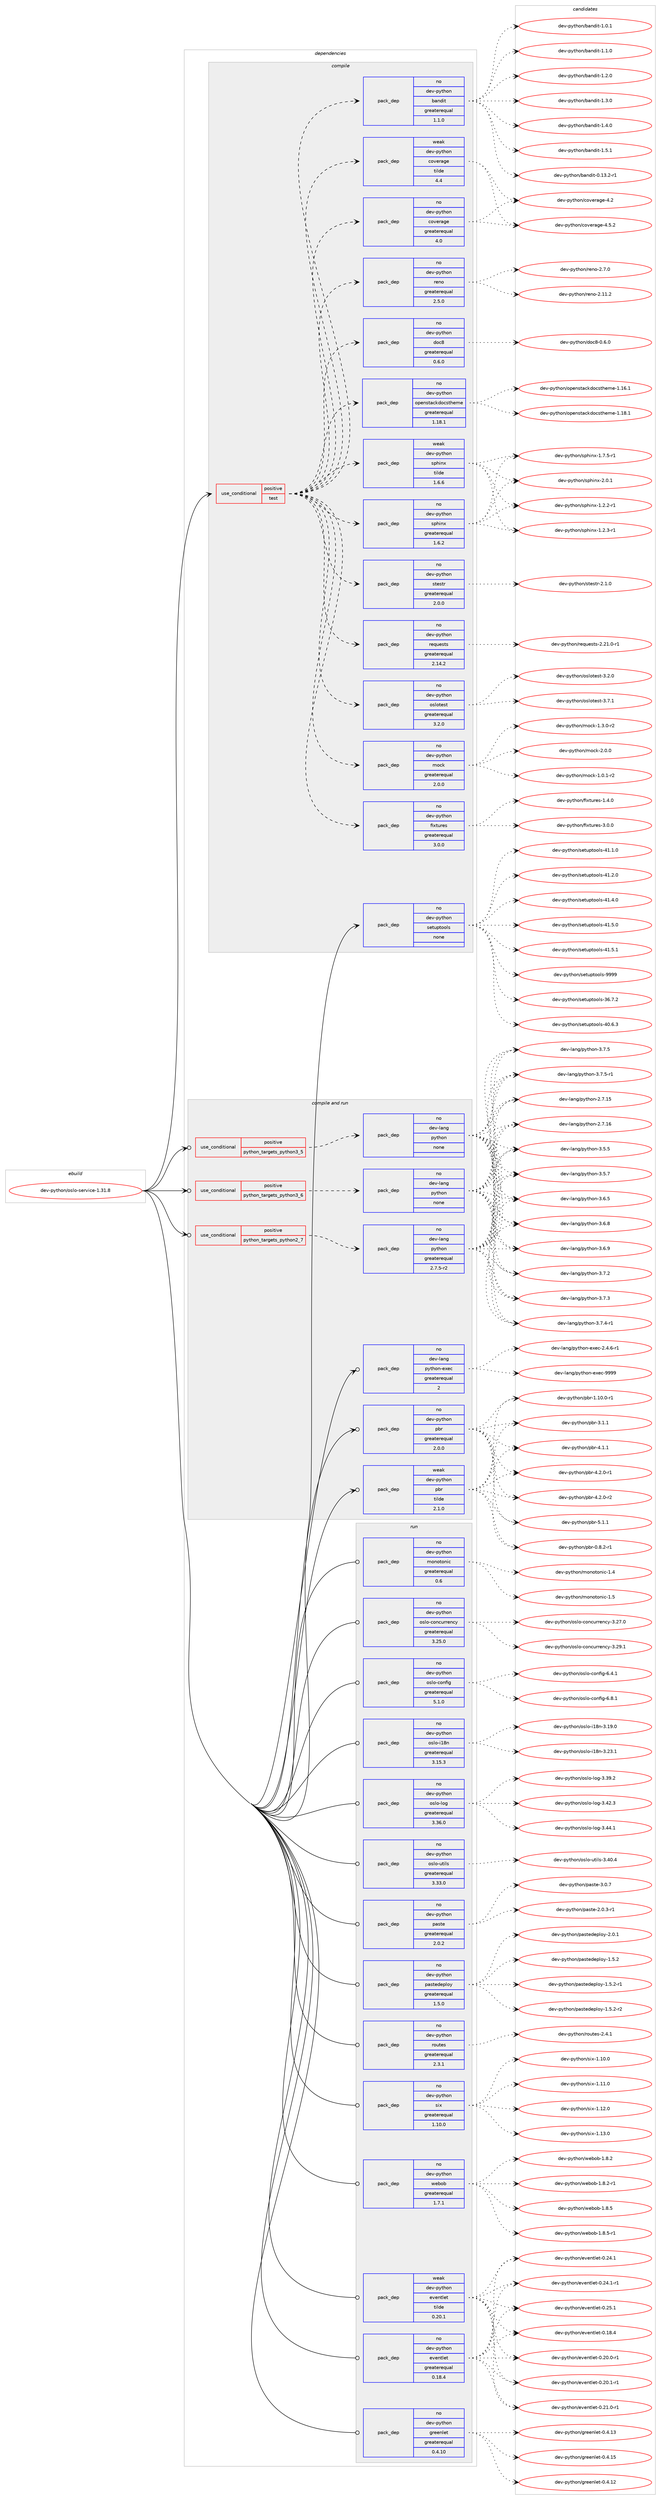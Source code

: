 digraph prolog {

# *************
# Graph options
# *************

newrank=true;
concentrate=true;
compound=true;
graph [rankdir=LR,fontname=Helvetica,fontsize=10,ranksep=1.5];#, ranksep=2.5, nodesep=0.2];
edge  [arrowhead=vee];
node  [fontname=Helvetica,fontsize=10];

# **********
# The ebuild
# **********

subgraph cluster_leftcol {
color=gray;
rank=same;
label=<<i>ebuild</i>>;
id [label="dev-python/oslo-service-1.31.8", color=red, width=4, href="../dev-python/oslo-service-1.31.8.svg"];
}

# ****************
# The dependencies
# ****************

subgraph cluster_midcol {
color=gray;
label=<<i>dependencies</i>>;
subgraph cluster_compile {
fillcolor="#eeeeee";
style=filled;
label=<<i>compile</i>>;
subgraph cond143867 {
dependency619531 [label=<<TABLE BORDER="0" CELLBORDER="1" CELLSPACING="0" CELLPADDING="4"><TR><TD ROWSPAN="3" CELLPADDING="10">use_conditional</TD></TR><TR><TD>positive</TD></TR><TR><TD>test</TD></TR></TABLE>>, shape=none, color=red];
subgraph pack463854 {
dependency619532 [label=<<TABLE BORDER="0" CELLBORDER="1" CELLSPACING="0" CELLPADDING="4" WIDTH="220"><TR><TD ROWSPAN="6" CELLPADDING="30">pack_dep</TD></TR><TR><TD WIDTH="110">no</TD></TR><TR><TD>dev-python</TD></TR><TR><TD>fixtures</TD></TR><TR><TD>greaterequal</TD></TR><TR><TD>3.0.0</TD></TR></TABLE>>, shape=none, color=blue];
}
dependency619531:e -> dependency619532:w [weight=20,style="dashed",arrowhead="vee"];
subgraph pack463855 {
dependency619533 [label=<<TABLE BORDER="0" CELLBORDER="1" CELLSPACING="0" CELLPADDING="4" WIDTH="220"><TR><TD ROWSPAN="6" CELLPADDING="30">pack_dep</TD></TR><TR><TD WIDTH="110">no</TD></TR><TR><TD>dev-python</TD></TR><TR><TD>mock</TD></TR><TR><TD>greaterequal</TD></TR><TR><TD>2.0.0</TD></TR></TABLE>>, shape=none, color=blue];
}
dependency619531:e -> dependency619533:w [weight=20,style="dashed",arrowhead="vee"];
subgraph pack463856 {
dependency619534 [label=<<TABLE BORDER="0" CELLBORDER="1" CELLSPACING="0" CELLPADDING="4" WIDTH="220"><TR><TD ROWSPAN="6" CELLPADDING="30">pack_dep</TD></TR><TR><TD WIDTH="110">no</TD></TR><TR><TD>dev-python</TD></TR><TR><TD>oslotest</TD></TR><TR><TD>greaterequal</TD></TR><TR><TD>3.2.0</TD></TR></TABLE>>, shape=none, color=blue];
}
dependency619531:e -> dependency619534:w [weight=20,style="dashed",arrowhead="vee"];
subgraph pack463857 {
dependency619535 [label=<<TABLE BORDER="0" CELLBORDER="1" CELLSPACING="0" CELLPADDING="4" WIDTH="220"><TR><TD ROWSPAN="6" CELLPADDING="30">pack_dep</TD></TR><TR><TD WIDTH="110">no</TD></TR><TR><TD>dev-python</TD></TR><TR><TD>requests</TD></TR><TR><TD>greaterequal</TD></TR><TR><TD>2.14.2</TD></TR></TABLE>>, shape=none, color=blue];
}
dependency619531:e -> dependency619535:w [weight=20,style="dashed",arrowhead="vee"];
subgraph pack463858 {
dependency619536 [label=<<TABLE BORDER="0" CELLBORDER="1" CELLSPACING="0" CELLPADDING="4" WIDTH="220"><TR><TD ROWSPAN="6" CELLPADDING="30">pack_dep</TD></TR><TR><TD WIDTH="110">no</TD></TR><TR><TD>dev-python</TD></TR><TR><TD>stestr</TD></TR><TR><TD>greaterequal</TD></TR><TR><TD>2.0.0</TD></TR></TABLE>>, shape=none, color=blue];
}
dependency619531:e -> dependency619536:w [weight=20,style="dashed",arrowhead="vee"];
subgraph pack463859 {
dependency619537 [label=<<TABLE BORDER="0" CELLBORDER="1" CELLSPACING="0" CELLPADDING="4" WIDTH="220"><TR><TD ROWSPAN="6" CELLPADDING="30">pack_dep</TD></TR><TR><TD WIDTH="110">no</TD></TR><TR><TD>dev-python</TD></TR><TR><TD>sphinx</TD></TR><TR><TD>greaterequal</TD></TR><TR><TD>1.6.2</TD></TR></TABLE>>, shape=none, color=blue];
}
dependency619531:e -> dependency619537:w [weight=20,style="dashed",arrowhead="vee"];
subgraph pack463860 {
dependency619538 [label=<<TABLE BORDER="0" CELLBORDER="1" CELLSPACING="0" CELLPADDING="4" WIDTH="220"><TR><TD ROWSPAN="6" CELLPADDING="30">pack_dep</TD></TR><TR><TD WIDTH="110">weak</TD></TR><TR><TD>dev-python</TD></TR><TR><TD>sphinx</TD></TR><TR><TD>tilde</TD></TR><TR><TD>1.6.6</TD></TR></TABLE>>, shape=none, color=blue];
}
dependency619531:e -> dependency619538:w [weight=20,style="dashed",arrowhead="vee"];
subgraph pack463861 {
dependency619539 [label=<<TABLE BORDER="0" CELLBORDER="1" CELLSPACING="0" CELLPADDING="4" WIDTH="220"><TR><TD ROWSPAN="6" CELLPADDING="30">pack_dep</TD></TR><TR><TD WIDTH="110">no</TD></TR><TR><TD>dev-python</TD></TR><TR><TD>openstackdocstheme</TD></TR><TR><TD>greaterequal</TD></TR><TR><TD>1.18.1</TD></TR></TABLE>>, shape=none, color=blue];
}
dependency619531:e -> dependency619539:w [weight=20,style="dashed",arrowhead="vee"];
subgraph pack463862 {
dependency619540 [label=<<TABLE BORDER="0" CELLBORDER="1" CELLSPACING="0" CELLPADDING="4" WIDTH="220"><TR><TD ROWSPAN="6" CELLPADDING="30">pack_dep</TD></TR><TR><TD WIDTH="110">no</TD></TR><TR><TD>dev-python</TD></TR><TR><TD>doc8</TD></TR><TR><TD>greaterequal</TD></TR><TR><TD>0.6.0</TD></TR></TABLE>>, shape=none, color=blue];
}
dependency619531:e -> dependency619540:w [weight=20,style="dashed",arrowhead="vee"];
subgraph pack463863 {
dependency619541 [label=<<TABLE BORDER="0" CELLBORDER="1" CELLSPACING="0" CELLPADDING="4" WIDTH="220"><TR><TD ROWSPAN="6" CELLPADDING="30">pack_dep</TD></TR><TR><TD WIDTH="110">no</TD></TR><TR><TD>dev-python</TD></TR><TR><TD>reno</TD></TR><TR><TD>greaterequal</TD></TR><TR><TD>2.5.0</TD></TR></TABLE>>, shape=none, color=blue];
}
dependency619531:e -> dependency619541:w [weight=20,style="dashed",arrowhead="vee"];
subgraph pack463864 {
dependency619542 [label=<<TABLE BORDER="0" CELLBORDER="1" CELLSPACING="0" CELLPADDING="4" WIDTH="220"><TR><TD ROWSPAN="6" CELLPADDING="30">pack_dep</TD></TR><TR><TD WIDTH="110">no</TD></TR><TR><TD>dev-python</TD></TR><TR><TD>coverage</TD></TR><TR><TD>greaterequal</TD></TR><TR><TD>4.0</TD></TR></TABLE>>, shape=none, color=blue];
}
dependency619531:e -> dependency619542:w [weight=20,style="dashed",arrowhead="vee"];
subgraph pack463865 {
dependency619543 [label=<<TABLE BORDER="0" CELLBORDER="1" CELLSPACING="0" CELLPADDING="4" WIDTH="220"><TR><TD ROWSPAN="6" CELLPADDING="30">pack_dep</TD></TR><TR><TD WIDTH="110">weak</TD></TR><TR><TD>dev-python</TD></TR><TR><TD>coverage</TD></TR><TR><TD>tilde</TD></TR><TR><TD>4.4</TD></TR></TABLE>>, shape=none, color=blue];
}
dependency619531:e -> dependency619543:w [weight=20,style="dashed",arrowhead="vee"];
subgraph pack463866 {
dependency619544 [label=<<TABLE BORDER="0" CELLBORDER="1" CELLSPACING="0" CELLPADDING="4" WIDTH="220"><TR><TD ROWSPAN="6" CELLPADDING="30">pack_dep</TD></TR><TR><TD WIDTH="110">no</TD></TR><TR><TD>dev-python</TD></TR><TR><TD>bandit</TD></TR><TR><TD>greaterequal</TD></TR><TR><TD>1.1.0</TD></TR></TABLE>>, shape=none, color=blue];
}
dependency619531:e -> dependency619544:w [weight=20,style="dashed",arrowhead="vee"];
}
id:e -> dependency619531:w [weight=20,style="solid",arrowhead="vee"];
subgraph pack463867 {
dependency619545 [label=<<TABLE BORDER="0" CELLBORDER="1" CELLSPACING="0" CELLPADDING="4" WIDTH="220"><TR><TD ROWSPAN="6" CELLPADDING="30">pack_dep</TD></TR><TR><TD WIDTH="110">no</TD></TR><TR><TD>dev-python</TD></TR><TR><TD>setuptools</TD></TR><TR><TD>none</TD></TR><TR><TD></TD></TR></TABLE>>, shape=none, color=blue];
}
id:e -> dependency619545:w [weight=20,style="solid",arrowhead="vee"];
}
subgraph cluster_compileandrun {
fillcolor="#eeeeee";
style=filled;
label=<<i>compile and run</i>>;
subgraph cond143868 {
dependency619546 [label=<<TABLE BORDER="0" CELLBORDER="1" CELLSPACING="0" CELLPADDING="4"><TR><TD ROWSPAN="3" CELLPADDING="10">use_conditional</TD></TR><TR><TD>positive</TD></TR><TR><TD>python_targets_python2_7</TD></TR></TABLE>>, shape=none, color=red];
subgraph pack463868 {
dependency619547 [label=<<TABLE BORDER="0" CELLBORDER="1" CELLSPACING="0" CELLPADDING="4" WIDTH="220"><TR><TD ROWSPAN="6" CELLPADDING="30">pack_dep</TD></TR><TR><TD WIDTH="110">no</TD></TR><TR><TD>dev-lang</TD></TR><TR><TD>python</TD></TR><TR><TD>greaterequal</TD></TR><TR><TD>2.7.5-r2</TD></TR></TABLE>>, shape=none, color=blue];
}
dependency619546:e -> dependency619547:w [weight=20,style="dashed",arrowhead="vee"];
}
id:e -> dependency619546:w [weight=20,style="solid",arrowhead="odotvee"];
subgraph cond143869 {
dependency619548 [label=<<TABLE BORDER="0" CELLBORDER="1" CELLSPACING="0" CELLPADDING="4"><TR><TD ROWSPAN="3" CELLPADDING="10">use_conditional</TD></TR><TR><TD>positive</TD></TR><TR><TD>python_targets_python3_5</TD></TR></TABLE>>, shape=none, color=red];
subgraph pack463869 {
dependency619549 [label=<<TABLE BORDER="0" CELLBORDER="1" CELLSPACING="0" CELLPADDING="4" WIDTH="220"><TR><TD ROWSPAN="6" CELLPADDING="30">pack_dep</TD></TR><TR><TD WIDTH="110">no</TD></TR><TR><TD>dev-lang</TD></TR><TR><TD>python</TD></TR><TR><TD>none</TD></TR><TR><TD></TD></TR></TABLE>>, shape=none, color=blue];
}
dependency619548:e -> dependency619549:w [weight=20,style="dashed",arrowhead="vee"];
}
id:e -> dependency619548:w [weight=20,style="solid",arrowhead="odotvee"];
subgraph cond143870 {
dependency619550 [label=<<TABLE BORDER="0" CELLBORDER="1" CELLSPACING="0" CELLPADDING="4"><TR><TD ROWSPAN="3" CELLPADDING="10">use_conditional</TD></TR><TR><TD>positive</TD></TR><TR><TD>python_targets_python3_6</TD></TR></TABLE>>, shape=none, color=red];
subgraph pack463870 {
dependency619551 [label=<<TABLE BORDER="0" CELLBORDER="1" CELLSPACING="0" CELLPADDING="4" WIDTH="220"><TR><TD ROWSPAN="6" CELLPADDING="30">pack_dep</TD></TR><TR><TD WIDTH="110">no</TD></TR><TR><TD>dev-lang</TD></TR><TR><TD>python</TD></TR><TR><TD>none</TD></TR><TR><TD></TD></TR></TABLE>>, shape=none, color=blue];
}
dependency619550:e -> dependency619551:w [weight=20,style="dashed",arrowhead="vee"];
}
id:e -> dependency619550:w [weight=20,style="solid",arrowhead="odotvee"];
subgraph pack463871 {
dependency619552 [label=<<TABLE BORDER="0" CELLBORDER="1" CELLSPACING="0" CELLPADDING="4" WIDTH="220"><TR><TD ROWSPAN="6" CELLPADDING="30">pack_dep</TD></TR><TR><TD WIDTH="110">no</TD></TR><TR><TD>dev-lang</TD></TR><TR><TD>python-exec</TD></TR><TR><TD>greaterequal</TD></TR><TR><TD>2</TD></TR></TABLE>>, shape=none, color=blue];
}
id:e -> dependency619552:w [weight=20,style="solid",arrowhead="odotvee"];
subgraph pack463872 {
dependency619553 [label=<<TABLE BORDER="0" CELLBORDER="1" CELLSPACING="0" CELLPADDING="4" WIDTH="220"><TR><TD ROWSPAN="6" CELLPADDING="30">pack_dep</TD></TR><TR><TD WIDTH="110">no</TD></TR><TR><TD>dev-python</TD></TR><TR><TD>pbr</TD></TR><TR><TD>greaterequal</TD></TR><TR><TD>2.0.0</TD></TR></TABLE>>, shape=none, color=blue];
}
id:e -> dependency619553:w [weight=20,style="solid",arrowhead="odotvee"];
subgraph pack463873 {
dependency619554 [label=<<TABLE BORDER="0" CELLBORDER="1" CELLSPACING="0" CELLPADDING="4" WIDTH="220"><TR><TD ROWSPAN="6" CELLPADDING="30">pack_dep</TD></TR><TR><TD WIDTH="110">weak</TD></TR><TR><TD>dev-python</TD></TR><TR><TD>pbr</TD></TR><TR><TD>tilde</TD></TR><TR><TD>2.1.0</TD></TR></TABLE>>, shape=none, color=blue];
}
id:e -> dependency619554:w [weight=20,style="solid",arrowhead="odotvee"];
}
subgraph cluster_run {
fillcolor="#eeeeee";
style=filled;
label=<<i>run</i>>;
subgraph pack463874 {
dependency619555 [label=<<TABLE BORDER="0" CELLBORDER="1" CELLSPACING="0" CELLPADDING="4" WIDTH="220"><TR><TD ROWSPAN="6" CELLPADDING="30">pack_dep</TD></TR><TR><TD WIDTH="110">no</TD></TR><TR><TD>dev-python</TD></TR><TR><TD>eventlet</TD></TR><TR><TD>greaterequal</TD></TR><TR><TD>0.18.4</TD></TR></TABLE>>, shape=none, color=blue];
}
id:e -> dependency619555:w [weight=20,style="solid",arrowhead="odot"];
subgraph pack463875 {
dependency619556 [label=<<TABLE BORDER="0" CELLBORDER="1" CELLSPACING="0" CELLPADDING="4" WIDTH="220"><TR><TD ROWSPAN="6" CELLPADDING="30">pack_dep</TD></TR><TR><TD WIDTH="110">no</TD></TR><TR><TD>dev-python</TD></TR><TR><TD>greenlet</TD></TR><TR><TD>greaterequal</TD></TR><TR><TD>0.4.10</TD></TR></TABLE>>, shape=none, color=blue];
}
id:e -> dependency619556:w [weight=20,style="solid",arrowhead="odot"];
subgraph pack463876 {
dependency619557 [label=<<TABLE BORDER="0" CELLBORDER="1" CELLSPACING="0" CELLPADDING="4" WIDTH="220"><TR><TD ROWSPAN="6" CELLPADDING="30">pack_dep</TD></TR><TR><TD WIDTH="110">no</TD></TR><TR><TD>dev-python</TD></TR><TR><TD>monotonic</TD></TR><TR><TD>greaterequal</TD></TR><TR><TD>0.6</TD></TR></TABLE>>, shape=none, color=blue];
}
id:e -> dependency619557:w [weight=20,style="solid",arrowhead="odot"];
subgraph pack463877 {
dependency619558 [label=<<TABLE BORDER="0" CELLBORDER="1" CELLSPACING="0" CELLPADDING="4" WIDTH="220"><TR><TD ROWSPAN="6" CELLPADDING="30">pack_dep</TD></TR><TR><TD WIDTH="110">no</TD></TR><TR><TD>dev-python</TD></TR><TR><TD>oslo-concurrency</TD></TR><TR><TD>greaterequal</TD></TR><TR><TD>3.25.0</TD></TR></TABLE>>, shape=none, color=blue];
}
id:e -> dependency619558:w [weight=20,style="solid",arrowhead="odot"];
subgraph pack463878 {
dependency619559 [label=<<TABLE BORDER="0" CELLBORDER="1" CELLSPACING="0" CELLPADDING="4" WIDTH="220"><TR><TD ROWSPAN="6" CELLPADDING="30">pack_dep</TD></TR><TR><TD WIDTH="110">no</TD></TR><TR><TD>dev-python</TD></TR><TR><TD>oslo-config</TD></TR><TR><TD>greaterequal</TD></TR><TR><TD>5.1.0</TD></TR></TABLE>>, shape=none, color=blue];
}
id:e -> dependency619559:w [weight=20,style="solid",arrowhead="odot"];
subgraph pack463879 {
dependency619560 [label=<<TABLE BORDER="0" CELLBORDER="1" CELLSPACING="0" CELLPADDING="4" WIDTH="220"><TR><TD ROWSPAN="6" CELLPADDING="30">pack_dep</TD></TR><TR><TD WIDTH="110">no</TD></TR><TR><TD>dev-python</TD></TR><TR><TD>oslo-i18n</TD></TR><TR><TD>greaterequal</TD></TR><TR><TD>3.15.3</TD></TR></TABLE>>, shape=none, color=blue];
}
id:e -> dependency619560:w [weight=20,style="solid",arrowhead="odot"];
subgraph pack463880 {
dependency619561 [label=<<TABLE BORDER="0" CELLBORDER="1" CELLSPACING="0" CELLPADDING="4" WIDTH="220"><TR><TD ROWSPAN="6" CELLPADDING="30">pack_dep</TD></TR><TR><TD WIDTH="110">no</TD></TR><TR><TD>dev-python</TD></TR><TR><TD>oslo-log</TD></TR><TR><TD>greaterequal</TD></TR><TR><TD>3.36.0</TD></TR></TABLE>>, shape=none, color=blue];
}
id:e -> dependency619561:w [weight=20,style="solid",arrowhead="odot"];
subgraph pack463881 {
dependency619562 [label=<<TABLE BORDER="0" CELLBORDER="1" CELLSPACING="0" CELLPADDING="4" WIDTH="220"><TR><TD ROWSPAN="6" CELLPADDING="30">pack_dep</TD></TR><TR><TD WIDTH="110">no</TD></TR><TR><TD>dev-python</TD></TR><TR><TD>oslo-utils</TD></TR><TR><TD>greaterequal</TD></TR><TR><TD>3.33.0</TD></TR></TABLE>>, shape=none, color=blue];
}
id:e -> dependency619562:w [weight=20,style="solid",arrowhead="odot"];
subgraph pack463882 {
dependency619563 [label=<<TABLE BORDER="0" CELLBORDER="1" CELLSPACING="0" CELLPADDING="4" WIDTH="220"><TR><TD ROWSPAN="6" CELLPADDING="30">pack_dep</TD></TR><TR><TD WIDTH="110">no</TD></TR><TR><TD>dev-python</TD></TR><TR><TD>paste</TD></TR><TR><TD>greaterequal</TD></TR><TR><TD>2.0.2</TD></TR></TABLE>>, shape=none, color=blue];
}
id:e -> dependency619563:w [weight=20,style="solid",arrowhead="odot"];
subgraph pack463883 {
dependency619564 [label=<<TABLE BORDER="0" CELLBORDER="1" CELLSPACING="0" CELLPADDING="4" WIDTH="220"><TR><TD ROWSPAN="6" CELLPADDING="30">pack_dep</TD></TR><TR><TD WIDTH="110">no</TD></TR><TR><TD>dev-python</TD></TR><TR><TD>pastedeploy</TD></TR><TR><TD>greaterequal</TD></TR><TR><TD>1.5.0</TD></TR></TABLE>>, shape=none, color=blue];
}
id:e -> dependency619564:w [weight=20,style="solid",arrowhead="odot"];
subgraph pack463884 {
dependency619565 [label=<<TABLE BORDER="0" CELLBORDER="1" CELLSPACING="0" CELLPADDING="4" WIDTH="220"><TR><TD ROWSPAN="6" CELLPADDING="30">pack_dep</TD></TR><TR><TD WIDTH="110">no</TD></TR><TR><TD>dev-python</TD></TR><TR><TD>routes</TD></TR><TR><TD>greaterequal</TD></TR><TR><TD>2.3.1</TD></TR></TABLE>>, shape=none, color=blue];
}
id:e -> dependency619565:w [weight=20,style="solid",arrowhead="odot"];
subgraph pack463885 {
dependency619566 [label=<<TABLE BORDER="0" CELLBORDER="1" CELLSPACING="0" CELLPADDING="4" WIDTH="220"><TR><TD ROWSPAN="6" CELLPADDING="30">pack_dep</TD></TR><TR><TD WIDTH="110">no</TD></TR><TR><TD>dev-python</TD></TR><TR><TD>six</TD></TR><TR><TD>greaterequal</TD></TR><TR><TD>1.10.0</TD></TR></TABLE>>, shape=none, color=blue];
}
id:e -> dependency619566:w [weight=20,style="solid",arrowhead="odot"];
subgraph pack463886 {
dependency619567 [label=<<TABLE BORDER="0" CELLBORDER="1" CELLSPACING="0" CELLPADDING="4" WIDTH="220"><TR><TD ROWSPAN="6" CELLPADDING="30">pack_dep</TD></TR><TR><TD WIDTH="110">no</TD></TR><TR><TD>dev-python</TD></TR><TR><TD>webob</TD></TR><TR><TD>greaterequal</TD></TR><TR><TD>1.7.1</TD></TR></TABLE>>, shape=none, color=blue];
}
id:e -> dependency619567:w [weight=20,style="solid",arrowhead="odot"];
subgraph pack463887 {
dependency619568 [label=<<TABLE BORDER="0" CELLBORDER="1" CELLSPACING="0" CELLPADDING="4" WIDTH="220"><TR><TD ROWSPAN="6" CELLPADDING="30">pack_dep</TD></TR><TR><TD WIDTH="110">weak</TD></TR><TR><TD>dev-python</TD></TR><TR><TD>eventlet</TD></TR><TR><TD>tilde</TD></TR><TR><TD>0.20.1</TD></TR></TABLE>>, shape=none, color=blue];
}
id:e -> dependency619568:w [weight=20,style="solid",arrowhead="odot"];
}
}

# **************
# The candidates
# **************

subgraph cluster_choices {
rank=same;
color=gray;
label=<<i>candidates</i>>;

subgraph choice463854 {
color=black;
nodesep=1;
choice1001011184511212111610411111047102105120116117114101115454946524648 [label="dev-python/fixtures-1.4.0", color=red, width=4,href="../dev-python/fixtures-1.4.0.svg"];
choice1001011184511212111610411111047102105120116117114101115455146484648 [label="dev-python/fixtures-3.0.0", color=red, width=4,href="../dev-python/fixtures-3.0.0.svg"];
dependency619532:e -> choice1001011184511212111610411111047102105120116117114101115454946524648:w [style=dotted,weight="100"];
dependency619532:e -> choice1001011184511212111610411111047102105120116117114101115455146484648:w [style=dotted,weight="100"];
}
subgraph choice463855 {
color=black;
nodesep=1;
choice1001011184511212111610411111047109111991074549464846494511450 [label="dev-python/mock-1.0.1-r2", color=red, width=4,href="../dev-python/mock-1.0.1-r2.svg"];
choice1001011184511212111610411111047109111991074549465146484511450 [label="dev-python/mock-1.3.0-r2", color=red, width=4,href="../dev-python/mock-1.3.0-r2.svg"];
choice100101118451121211161041111104710911199107455046484648 [label="dev-python/mock-2.0.0", color=red, width=4,href="../dev-python/mock-2.0.0.svg"];
dependency619533:e -> choice1001011184511212111610411111047109111991074549464846494511450:w [style=dotted,weight="100"];
dependency619533:e -> choice1001011184511212111610411111047109111991074549465146484511450:w [style=dotted,weight="100"];
dependency619533:e -> choice100101118451121211161041111104710911199107455046484648:w [style=dotted,weight="100"];
}
subgraph choice463856 {
color=black;
nodesep=1;
choice1001011184511212111610411111047111115108111116101115116455146504648 [label="dev-python/oslotest-3.2.0", color=red, width=4,href="../dev-python/oslotest-3.2.0.svg"];
choice1001011184511212111610411111047111115108111116101115116455146554649 [label="dev-python/oslotest-3.7.1", color=red, width=4,href="../dev-python/oslotest-3.7.1.svg"];
dependency619534:e -> choice1001011184511212111610411111047111115108111116101115116455146504648:w [style=dotted,weight="100"];
dependency619534:e -> choice1001011184511212111610411111047111115108111116101115116455146554649:w [style=dotted,weight="100"];
}
subgraph choice463857 {
color=black;
nodesep=1;
choice1001011184511212111610411111047114101113117101115116115455046504946484511449 [label="dev-python/requests-2.21.0-r1", color=red, width=4,href="../dev-python/requests-2.21.0-r1.svg"];
dependency619535:e -> choice1001011184511212111610411111047114101113117101115116115455046504946484511449:w [style=dotted,weight="100"];
}
subgraph choice463858 {
color=black;
nodesep=1;
choice1001011184511212111610411111047115116101115116114455046494648 [label="dev-python/stestr-2.1.0", color=red, width=4,href="../dev-python/stestr-2.1.0.svg"];
dependency619536:e -> choice1001011184511212111610411111047115116101115116114455046494648:w [style=dotted,weight="100"];
}
subgraph choice463859 {
color=black;
nodesep=1;
choice10010111845112121116104111110471151121041051101204549465046504511449 [label="dev-python/sphinx-1.2.2-r1", color=red, width=4,href="../dev-python/sphinx-1.2.2-r1.svg"];
choice10010111845112121116104111110471151121041051101204549465046514511449 [label="dev-python/sphinx-1.2.3-r1", color=red, width=4,href="../dev-python/sphinx-1.2.3-r1.svg"];
choice10010111845112121116104111110471151121041051101204549465546534511449 [label="dev-python/sphinx-1.7.5-r1", color=red, width=4,href="../dev-python/sphinx-1.7.5-r1.svg"];
choice1001011184511212111610411111047115112104105110120455046484649 [label="dev-python/sphinx-2.0.1", color=red, width=4,href="../dev-python/sphinx-2.0.1.svg"];
dependency619537:e -> choice10010111845112121116104111110471151121041051101204549465046504511449:w [style=dotted,weight="100"];
dependency619537:e -> choice10010111845112121116104111110471151121041051101204549465046514511449:w [style=dotted,weight="100"];
dependency619537:e -> choice10010111845112121116104111110471151121041051101204549465546534511449:w [style=dotted,weight="100"];
dependency619537:e -> choice1001011184511212111610411111047115112104105110120455046484649:w [style=dotted,weight="100"];
}
subgraph choice463860 {
color=black;
nodesep=1;
choice10010111845112121116104111110471151121041051101204549465046504511449 [label="dev-python/sphinx-1.2.2-r1", color=red, width=4,href="../dev-python/sphinx-1.2.2-r1.svg"];
choice10010111845112121116104111110471151121041051101204549465046514511449 [label="dev-python/sphinx-1.2.3-r1", color=red, width=4,href="../dev-python/sphinx-1.2.3-r1.svg"];
choice10010111845112121116104111110471151121041051101204549465546534511449 [label="dev-python/sphinx-1.7.5-r1", color=red, width=4,href="../dev-python/sphinx-1.7.5-r1.svg"];
choice1001011184511212111610411111047115112104105110120455046484649 [label="dev-python/sphinx-2.0.1", color=red, width=4,href="../dev-python/sphinx-2.0.1.svg"];
dependency619538:e -> choice10010111845112121116104111110471151121041051101204549465046504511449:w [style=dotted,weight="100"];
dependency619538:e -> choice10010111845112121116104111110471151121041051101204549465046514511449:w [style=dotted,weight="100"];
dependency619538:e -> choice10010111845112121116104111110471151121041051101204549465546534511449:w [style=dotted,weight="100"];
dependency619538:e -> choice1001011184511212111610411111047115112104105110120455046484649:w [style=dotted,weight="100"];
}
subgraph choice463861 {
color=black;
nodesep=1;
choice100101118451121211161041111104711111210111011511697991071001119911511610410110910145494649544649 [label="dev-python/openstackdocstheme-1.16.1", color=red, width=4,href="../dev-python/openstackdocstheme-1.16.1.svg"];
choice100101118451121211161041111104711111210111011511697991071001119911511610410110910145494649564649 [label="dev-python/openstackdocstheme-1.18.1", color=red, width=4,href="../dev-python/openstackdocstheme-1.18.1.svg"];
dependency619539:e -> choice100101118451121211161041111104711111210111011511697991071001119911511610410110910145494649544649:w [style=dotted,weight="100"];
dependency619539:e -> choice100101118451121211161041111104711111210111011511697991071001119911511610410110910145494649564649:w [style=dotted,weight="100"];
}
subgraph choice463862 {
color=black;
nodesep=1;
choice10010111845112121116104111110471001119956454846544648 [label="dev-python/doc8-0.6.0", color=red, width=4,href="../dev-python/doc8-0.6.0.svg"];
dependency619540:e -> choice10010111845112121116104111110471001119956454846544648:w [style=dotted,weight="100"];
}
subgraph choice463863 {
color=black;
nodesep=1;
choice100101118451121211161041111104711410111011145504649494650 [label="dev-python/reno-2.11.2", color=red, width=4,href="../dev-python/reno-2.11.2.svg"];
choice1001011184511212111610411111047114101110111455046554648 [label="dev-python/reno-2.7.0", color=red, width=4,href="../dev-python/reno-2.7.0.svg"];
dependency619541:e -> choice100101118451121211161041111104711410111011145504649494650:w [style=dotted,weight="100"];
dependency619541:e -> choice1001011184511212111610411111047114101110111455046554648:w [style=dotted,weight="100"];
}
subgraph choice463864 {
color=black;
nodesep=1;
choice1001011184511212111610411111047991111181011149710310145524650 [label="dev-python/coverage-4.2", color=red, width=4,href="../dev-python/coverage-4.2.svg"];
choice10010111845112121116104111110479911111810111497103101455246534650 [label="dev-python/coverage-4.5.2", color=red, width=4,href="../dev-python/coverage-4.5.2.svg"];
dependency619542:e -> choice1001011184511212111610411111047991111181011149710310145524650:w [style=dotted,weight="100"];
dependency619542:e -> choice10010111845112121116104111110479911111810111497103101455246534650:w [style=dotted,weight="100"];
}
subgraph choice463865 {
color=black;
nodesep=1;
choice1001011184511212111610411111047991111181011149710310145524650 [label="dev-python/coverage-4.2", color=red, width=4,href="../dev-python/coverage-4.2.svg"];
choice10010111845112121116104111110479911111810111497103101455246534650 [label="dev-python/coverage-4.5.2", color=red, width=4,href="../dev-python/coverage-4.5.2.svg"];
dependency619543:e -> choice1001011184511212111610411111047991111181011149710310145524650:w [style=dotted,weight="100"];
dependency619543:e -> choice10010111845112121116104111110479911111810111497103101455246534650:w [style=dotted,weight="100"];
}
subgraph choice463866 {
color=black;
nodesep=1;
choice10010111845112121116104111110479897110100105116454846495146504511449 [label="dev-python/bandit-0.13.2-r1", color=red, width=4,href="../dev-python/bandit-0.13.2-r1.svg"];
choice10010111845112121116104111110479897110100105116454946484649 [label="dev-python/bandit-1.0.1", color=red, width=4,href="../dev-python/bandit-1.0.1.svg"];
choice10010111845112121116104111110479897110100105116454946494648 [label="dev-python/bandit-1.1.0", color=red, width=4,href="../dev-python/bandit-1.1.0.svg"];
choice10010111845112121116104111110479897110100105116454946504648 [label="dev-python/bandit-1.2.0", color=red, width=4,href="../dev-python/bandit-1.2.0.svg"];
choice10010111845112121116104111110479897110100105116454946514648 [label="dev-python/bandit-1.3.0", color=red, width=4,href="../dev-python/bandit-1.3.0.svg"];
choice10010111845112121116104111110479897110100105116454946524648 [label="dev-python/bandit-1.4.0", color=red, width=4,href="../dev-python/bandit-1.4.0.svg"];
choice10010111845112121116104111110479897110100105116454946534649 [label="dev-python/bandit-1.5.1", color=red, width=4,href="../dev-python/bandit-1.5.1.svg"];
dependency619544:e -> choice10010111845112121116104111110479897110100105116454846495146504511449:w [style=dotted,weight="100"];
dependency619544:e -> choice10010111845112121116104111110479897110100105116454946484649:w [style=dotted,weight="100"];
dependency619544:e -> choice10010111845112121116104111110479897110100105116454946494648:w [style=dotted,weight="100"];
dependency619544:e -> choice10010111845112121116104111110479897110100105116454946504648:w [style=dotted,weight="100"];
dependency619544:e -> choice10010111845112121116104111110479897110100105116454946514648:w [style=dotted,weight="100"];
dependency619544:e -> choice10010111845112121116104111110479897110100105116454946524648:w [style=dotted,weight="100"];
dependency619544:e -> choice10010111845112121116104111110479897110100105116454946534649:w [style=dotted,weight="100"];
}
subgraph choice463867 {
color=black;
nodesep=1;
choice100101118451121211161041111104711510111611711211611111110811545515446554650 [label="dev-python/setuptools-36.7.2", color=red, width=4,href="../dev-python/setuptools-36.7.2.svg"];
choice100101118451121211161041111104711510111611711211611111110811545524846544651 [label="dev-python/setuptools-40.6.3", color=red, width=4,href="../dev-python/setuptools-40.6.3.svg"];
choice100101118451121211161041111104711510111611711211611111110811545524946494648 [label="dev-python/setuptools-41.1.0", color=red, width=4,href="../dev-python/setuptools-41.1.0.svg"];
choice100101118451121211161041111104711510111611711211611111110811545524946504648 [label="dev-python/setuptools-41.2.0", color=red, width=4,href="../dev-python/setuptools-41.2.0.svg"];
choice100101118451121211161041111104711510111611711211611111110811545524946524648 [label="dev-python/setuptools-41.4.0", color=red, width=4,href="../dev-python/setuptools-41.4.0.svg"];
choice100101118451121211161041111104711510111611711211611111110811545524946534648 [label="dev-python/setuptools-41.5.0", color=red, width=4,href="../dev-python/setuptools-41.5.0.svg"];
choice100101118451121211161041111104711510111611711211611111110811545524946534649 [label="dev-python/setuptools-41.5.1", color=red, width=4,href="../dev-python/setuptools-41.5.1.svg"];
choice10010111845112121116104111110471151011161171121161111111081154557575757 [label="dev-python/setuptools-9999", color=red, width=4,href="../dev-python/setuptools-9999.svg"];
dependency619545:e -> choice100101118451121211161041111104711510111611711211611111110811545515446554650:w [style=dotted,weight="100"];
dependency619545:e -> choice100101118451121211161041111104711510111611711211611111110811545524846544651:w [style=dotted,weight="100"];
dependency619545:e -> choice100101118451121211161041111104711510111611711211611111110811545524946494648:w [style=dotted,weight="100"];
dependency619545:e -> choice100101118451121211161041111104711510111611711211611111110811545524946504648:w [style=dotted,weight="100"];
dependency619545:e -> choice100101118451121211161041111104711510111611711211611111110811545524946524648:w [style=dotted,weight="100"];
dependency619545:e -> choice100101118451121211161041111104711510111611711211611111110811545524946534648:w [style=dotted,weight="100"];
dependency619545:e -> choice100101118451121211161041111104711510111611711211611111110811545524946534649:w [style=dotted,weight="100"];
dependency619545:e -> choice10010111845112121116104111110471151011161171121161111111081154557575757:w [style=dotted,weight="100"];
}
subgraph choice463868 {
color=black;
nodesep=1;
choice10010111845108971101034711212111610411111045504655464953 [label="dev-lang/python-2.7.15", color=red, width=4,href="../dev-lang/python-2.7.15.svg"];
choice10010111845108971101034711212111610411111045504655464954 [label="dev-lang/python-2.7.16", color=red, width=4,href="../dev-lang/python-2.7.16.svg"];
choice100101118451089711010347112121116104111110455146534653 [label="dev-lang/python-3.5.5", color=red, width=4,href="../dev-lang/python-3.5.5.svg"];
choice100101118451089711010347112121116104111110455146534655 [label="dev-lang/python-3.5.7", color=red, width=4,href="../dev-lang/python-3.5.7.svg"];
choice100101118451089711010347112121116104111110455146544653 [label="dev-lang/python-3.6.5", color=red, width=4,href="../dev-lang/python-3.6.5.svg"];
choice100101118451089711010347112121116104111110455146544656 [label="dev-lang/python-3.6.8", color=red, width=4,href="../dev-lang/python-3.6.8.svg"];
choice100101118451089711010347112121116104111110455146544657 [label="dev-lang/python-3.6.9", color=red, width=4,href="../dev-lang/python-3.6.9.svg"];
choice100101118451089711010347112121116104111110455146554650 [label="dev-lang/python-3.7.2", color=red, width=4,href="../dev-lang/python-3.7.2.svg"];
choice100101118451089711010347112121116104111110455146554651 [label="dev-lang/python-3.7.3", color=red, width=4,href="../dev-lang/python-3.7.3.svg"];
choice1001011184510897110103471121211161041111104551465546524511449 [label="dev-lang/python-3.7.4-r1", color=red, width=4,href="../dev-lang/python-3.7.4-r1.svg"];
choice100101118451089711010347112121116104111110455146554653 [label="dev-lang/python-3.7.5", color=red, width=4,href="../dev-lang/python-3.7.5.svg"];
choice1001011184510897110103471121211161041111104551465546534511449 [label="dev-lang/python-3.7.5-r1", color=red, width=4,href="../dev-lang/python-3.7.5-r1.svg"];
dependency619547:e -> choice10010111845108971101034711212111610411111045504655464953:w [style=dotted,weight="100"];
dependency619547:e -> choice10010111845108971101034711212111610411111045504655464954:w [style=dotted,weight="100"];
dependency619547:e -> choice100101118451089711010347112121116104111110455146534653:w [style=dotted,weight="100"];
dependency619547:e -> choice100101118451089711010347112121116104111110455146534655:w [style=dotted,weight="100"];
dependency619547:e -> choice100101118451089711010347112121116104111110455146544653:w [style=dotted,weight="100"];
dependency619547:e -> choice100101118451089711010347112121116104111110455146544656:w [style=dotted,weight="100"];
dependency619547:e -> choice100101118451089711010347112121116104111110455146544657:w [style=dotted,weight="100"];
dependency619547:e -> choice100101118451089711010347112121116104111110455146554650:w [style=dotted,weight="100"];
dependency619547:e -> choice100101118451089711010347112121116104111110455146554651:w [style=dotted,weight="100"];
dependency619547:e -> choice1001011184510897110103471121211161041111104551465546524511449:w [style=dotted,weight="100"];
dependency619547:e -> choice100101118451089711010347112121116104111110455146554653:w [style=dotted,weight="100"];
dependency619547:e -> choice1001011184510897110103471121211161041111104551465546534511449:w [style=dotted,weight="100"];
}
subgraph choice463869 {
color=black;
nodesep=1;
choice10010111845108971101034711212111610411111045504655464953 [label="dev-lang/python-2.7.15", color=red, width=4,href="../dev-lang/python-2.7.15.svg"];
choice10010111845108971101034711212111610411111045504655464954 [label="dev-lang/python-2.7.16", color=red, width=4,href="../dev-lang/python-2.7.16.svg"];
choice100101118451089711010347112121116104111110455146534653 [label="dev-lang/python-3.5.5", color=red, width=4,href="../dev-lang/python-3.5.5.svg"];
choice100101118451089711010347112121116104111110455146534655 [label="dev-lang/python-3.5.7", color=red, width=4,href="../dev-lang/python-3.5.7.svg"];
choice100101118451089711010347112121116104111110455146544653 [label="dev-lang/python-3.6.5", color=red, width=4,href="../dev-lang/python-3.6.5.svg"];
choice100101118451089711010347112121116104111110455146544656 [label="dev-lang/python-3.6.8", color=red, width=4,href="../dev-lang/python-3.6.8.svg"];
choice100101118451089711010347112121116104111110455146544657 [label="dev-lang/python-3.6.9", color=red, width=4,href="../dev-lang/python-3.6.9.svg"];
choice100101118451089711010347112121116104111110455146554650 [label="dev-lang/python-3.7.2", color=red, width=4,href="../dev-lang/python-3.7.2.svg"];
choice100101118451089711010347112121116104111110455146554651 [label="dev-lang/python-3.7.3", color=red, width=4,href="../dev-lang/python-3.7.3.svg"];
choice1001011184510897110103471121211161041111104551465546524511449 [label="dev-lang/python-3.7.4-r1", color=red, width=4,href="../dev-lang/python-3.7.4-r1.svg"];
choice100101118451089711010347112121116104111110455146554653 [label="dev-lang/python-3.7.5", color=red, width=4,href="../dev-lang/python-3.7.5.svg"];
choice1001011184510897110103471121211161041111104551465546534511449 [label="dev-lang/python-3.7.5-r1", color=red, width=4,href="../dev-lang/python-3.7.5-r1.svg"];
dependency619549:e -> choice10010111845108971101034711212111610411111045504655464953:w [style=dotted,weight="100"];
dependency619549:e -> choice10010111845108971101034711212111610411111045504655464954:w [style=dotted,weight="100"];
dependency619549:e -> choice100101118451089711010347112121116104111110455146534653:w [style=dotted,weight="100"];
dependency619549:e -> choice100101118451089711010347112121116104111110455146534655:w [style=dotted,weight="100"];
dependency619549:e -> choice100101118451089711010347112121116104111110455146544653:w [style=dotted,weight="100"];
dependency619549:e -> choice100101118451089711010347112121116104111110455146544656:w [style=dotted,weight="100"];
dependency619549:e -> choice100101118451089711010347112121116104111110455146544657:w [style=dotted,weight="100"];
dependency619549:e -> choice100101118451089711010347112121116104111110455146554650:w [style=dotted,weight="100"];
dependency619549:e -> choice100101118451089711010347112121116104111110455146554651:w [style=dotted,weight="100"];
dependency619549:e -> choice1001011184510897110103471121211161041111104551465546524511449:w [style=dotted,weight="100"];
dependency619549:e -> choice100101118451089711010347112121116104111110455146554653:w [style=dotted,weight="100"];
dependency619549:e -> choice1001011184510897110103471121211161041111104551465546534511449:w [style=dotted,weight="100"];
}
subgraph choice463870 {
color=black;
nodesep=1;
choice10010111845108971101034711212111610411111045504655464953 [label="dev-lang/python-2.7.15", color=red, width=4,href="../dev-lang/python-2.7.15.svg"];
choice10010111845108971101034711212111610411111045504655464954 [label="dev-lang/python-2.7.16", color=red, width=4,href="../dev-lang/python-2.7.16.svg"];
choice100101118451089711010347112121116104111110455146534653 [label="dev-lang/python-3.5.5", color=red, width=4,href="../dev-lang/python-3.5.5.svg"];
choice100101118451089711010347112121116104111110455146534655 [label="dev-lang/python-3.5.7", color=red, width=4,href="../dev-lang/python-3.5.7.svg"];
choice100101118451089711010347112121116104111110455146544653 [label="dev-lang/python-3.6.5", color=red, width=4,href="../dev-lang/python-3.6.5.svg"];
choice100101118451089711010347112121116104111110455146544656 [label="dev-lang/python-3.6.8", color=red, width=4,href="../dev-lang/python-3.6.8.svg"];
choice100101118451089711010347112121116104111110455146544657 [label="dev-lang/python-3.6.9", color=red, width=4,href="../dev-lang/python-3.6.9.svg"];
choice100101118451089711010347112121116104111110455146554650 [label="dev-lang/python-3.7.2", color=red, width=4,href="../dev-lang/python-3.7.2.svg"];
choice100101118451089711010347112121116104111110455146554651 [label="dev-lang/python-3.7.3", color=red, width=4,href="../dev-lang/python-3.7.3.svg"];
choice1001011184510897110103471121211161041111104551465546524511449 [label="dev-lang/python-3.7.4-r1", color=red, width=4,href="../dev-lang/python-3.7.4-r1.svg"];
choice100101118451089711010347112121116104111110455146554653 [label="dev-lang/python-3.7.5", color=red, width=4,href="../dev-lang/python-3.7.5.svg"];
choice1001011184510897110103471121211161041111104551465546534511449 [label="dev-lang/python-3.7.5-r1", color=red, width=4,href="../dev-lang/python-3.7.5-r1.svg"];
dependency619551:e -> choice10010111845108971101034711212111610411111045504655464953:w [style=dotted,weight="100"];
dependency619551:e -> choice10010111845108971101034711212111610411111045504655464954:w [style=dotted,weight="100"];
dependency619551:e -> choice100101118451089711010347112121116104111110455146534653:w [style=dotted,weight="100"];
dependency619551:e -> choice100101118451089711010347112121116104111110455146534655:w [style=dotted,weight="100"];
dependency619551:e -> choice100101118451089711010347112121116104111110455146544653:w [style=dotted,weight="100"];
dependency619551:e -> choice100101118451089711010347112121116104111110455146544656:w [style=dotted,weight="100"];
dependency619551:e -> choice100101118451089711010347112121116104111110455146544657:w [style=dotted,weight="100"];
dependency619551:e -> choice100101118451089711010347112121116104111110455146554650:w [style=dotted,weight="100"];
dependency619551:e -> choice100101118451089711010347112121116104111110455146554651:w [style=dotted,weight="100"];
dependency619551:e -> choice1001011184510897110103471121211161041111104551465546524511449:w [style=dotted,weight="100"];
dependency619551:e -> choice100101118451089711010347112121116104111110455146554653:w [style=dotted,weight="100"];
dependency619551:e -> choice1001011184510897110103471121211161041111104551465546534511449:w [style=dotted,weight="100"];
}
subgraph choice463871 {
color=black;
nodesep=1;
choice10010111845108971101034711212111610411111045101120101994550465246544511449 [label="dev-lang/python-exec-2.4.6-r1", color=red, width=4,href="../dev-lang/python-exec-2.4.6-r1.svg"];
choice10010111845108971101034711212111610411111045101120101994557575757 [label="dev-lang/python-exec-9999", color=red, width=4,href="../dev-lang/python-exec-9999.svg"];
dependency619552:e -> choice10010111845108971101034711212111610411111045101120101994550465246544511449:w [style=dotted,weight="100"];
dependency619552:e -> choice10010111845108971101034711212111610411111045101120101994557575757:w [style=dotted,weight="100"];
}
subgraph choice463872 {
color=black;
nodesep=1;
choice1001011184511212111610411111047112981144548465646504511449 [label="dev-python/pbr-0.8.2-r1", color=red, width=4,href="../dev-python/pbr-0.8.2-r1.svg"];
choice100101118451121211161041111104711298114454946494846484511449 [label="dev-python/pbr-1.10.0-r1", color=red, width=4,href="../dev-python/pbr-1.10.0-r1.svg"];
choice100101118451121211161041111104711298114455146494649 [label="dev-python/pbr-3.1.1", color=red, width=4,href="../dev-python/pbr-3.1.1.svg"];
choice100101118451121211161041111104711298114455246494649 [label="dev-python/pbr-4.1.1", color=red, width=4,href="../dev-python/pbr-4.1.1.svg"];
choice1001011184511212111610411111047112981144552465046484511449 [label="dev-python/pbr-4.2.0-r1", color=red, width=4,href="../dev-python/pbr-4.2.0-r1.svg"];
choice1001011184511212111610411111047112981144552465046484511450 [label="dev-python/pbr-4.2.0-r2", color=red, width=4,href="../dev-python/pbr-4.2.0-r2.svg"];
choice100101118451121211161041111104711298114455346494649 [label="dev-python/pbr-5.1.1", color=red, width=4,href="../dev-python/pbr-5.1.1.svg"];
dependency619553:e -> choice1001011184511212111610411111047112981144548465646504511449:w [style=dotted,weight="100"];
dependency619553:e -> choice100101118451121211161041111104711298114454946494846484511449:w [style=dotted,weight="100"];
dependency619553:e -> choice100101118451121211161041111104711298114455146494649:w [style=dotted,weight="100"];
dependency619553:e -> choice100101118451121211161041111104711298114455246494649:w [style=dotted,weight="100"];
dependency619553:e -> choice1001011184511212111610411111047112981144552465046484511449:w [style=dotted,weight="100"];
dependency619553:e -> choice1001011184511212111610411111047112981144552465046484511450:w [style=dotted,weight="100"];
dependency619553:e -> choice100101118451121211161041111104711298114455346494649:w [style=dotted,weight="100"];
}
subgraph choice463873 {
color=black;
nodesep=1;
choice1001011184511212111610411111047112981144548465646504511449 [label="dev-python/pbr-0.8.2-r1", color=red, width=4,href="../dev-python/pbr-0.8.2-r1.svg"];
choice100101118451121211161041111104711298114454946494846484511449 [label="dev-python/pbr-1.10.0-r1", color=red, width=4,href="../dev-python/pbr-1.10.0-r1.svg"];
choice100101118451121211161041111104711298114455146494649 [label="dev-python/pbr-3.1.1", color=red, width=4,href="../dev-python/pbr-3.1.1.svg"];
choice100101118451121211161041111104711298114455246494649 [label="dev-python/pbr-4.1.1", color=red, width=4,href="../dev-python/pbr-4.1.1.svg"];
choice1001011184511212111610411111047112981144552465046484511449 [label="dev-python/pbr-4.2.0-r1", color=red, width=4,href="../dev-python/pbr-4.2.0-r1.svg"];
choice1001011184511212111610411111047112981144552465046484511450 [label="dev-python/pbr-4.2.0-r2", color=red, width=4,href="../dev-python/pbr-4.2.0-r2.svg"];
choice100101118451121211161041111104711298114455346494649 [label="dev-python/pbr-5.1.1", color=red, width=4,href="../dev-python/pbr-5.1.1.svg"];
dependency619554:e -> choice1001011184511212111610411111047112981144548465646504511449:w [style=dotted,weight="100"];
dependency619554:e -> choice100101118451121211161041111104711298114454946494846484511449:w [style=dotted,weight="100"];
dependency619554:e -> choice100101118451121211161041111104711298114455146494649:w [style=dotted,weight="100"];
dependency619554:e -> choice100101118451121211161041111104711298114455246494649:w [style=dotted,weight="100"];
dependency619554:e -> choice1001011184511212111610411111047112981144552465046484511449:w [style=dotted,weight="100"];
dependency619554:e -> choice1001011184511212111610411111047112981144552465046484511450:w [style=dotted,weight="100"];
dependency619554:e -> choice100101118451121211161041111104711298114455346494649:w [style=dotted,weight="100"];
}
subgraph choice463874 {
color=black;
nodesep=1;
choice100101118451121211161041111104710111810111011610810111645484649564652 [label="dev-python/eventlet-0.18.4", color=red, width=4,href="../dev-python/eventlet-0.18.4.svg"];
choice1001011184511212111610411111047101118101110116108101116454846504846484511449 [label="dev-python/eventlet-0.20.0-r1", color=red, width=4,href="../dev-python/eventlet-0.20.0-r1.svg"];
choice1001011184511212111610411111047101118101110116108101116454846504846494511449 [label="dev-python/eventlet-0.20.1-r1", color=red, width=4,href="../dev-python/eventlet-0.20.1-r1.svg"];
choice1001011184511212111610411111047101118101110116108101116454846504946484511449 [label="dev-python/eventlet-0.21.0-r1", color=red, width=4,href="../dev-python/eventlet-0.21.0-r1.svg"];
choice100101118451121211161041111104710111810111011610810111645484650524649 [label="dev-python/eventlet-0.24.1", color=red, width=4,href="../dev-python/eventlet-0.24.1.svg"];
choice1001011184511212111610411111047101118101110116108101116454846505246494511449 [label="dev-python/eventlet-0.24.1-r1", color=red, width=4,href="../dev-python/eventlet-0.24.1-r1.svg"];
choice100101118451121211161041111104710111810111011610810111645484650534649 [label="dev-python/eventlet-0.25.1", color=red, width=4,href="../dev-python/eventlet-0.25.1.svg"];
dependency619555:e -> choice100101118451121211161041111104710111810111011610810111645484649564652:w [style=dotted,weight="100"];
dependency619555:e -> choice1001011184511212111610411111047101118101110116108101116454846504846484511449:w [style=dotted,weight="100"];
dependency619555:e -> choice1001011184511212111610411111047101118101110116108101116454846504846494511449:w [style=dotted,weight="100"];
dependency619555:e -> choice1001011184511212111610411111047101118101110116108101116454846504946484511449:w [style=dotted,weight="100"];
dependency619555:e -> choice100101118451121211161041111104710111810111011610810111645484650524649:w [style=dotted,weight="100"];
dependency619555:e -> choice1001011184511212111610411111047101118101110116108101116454846505246494511449:w [style=dotted,weight="100"];
dependency619555:e -> choice100101118451121211161041111104710111810111011610810111645484650534649:w [style=dotted,weight="100"];
}
subgraph choice463875 {
color=black;
nodesep=1;
choice100101118451121211161041111104710311410110111010810111645484652464950 [label="dev-python/greenlet-0.4.12", color=red, width=4,href="../dev-python/greenlet-0.4.12.svg"];
choice100101118451121211161041111104710311410110111010810111645484652464951 [label="dev-python/greenlet-0.4.13", color=red, width=4,href="../dev-python/greenlet-0.4.13.svg"];
choice100101118451121211161041111104710311410110111010810111645484652464953 [label="dev-python/greenlet-0.4.15", color=red, width=4,href="../dev-python/greenlet-0.4.15.svg"];
dependency619556:e -> choice100101118451121211161041111104710311410110111010810111645484652464950:w [style=dotted,weight="100"];
dependency619556:e -> choice100101118451121211161041111104710311410110111010810111645484652464951:w [style=dotted,weight="100"];
dependency619556:e -> choice100101118451121211161041111104710311410110111010810111645484652464953:w [style=dotted,weight="100"];
}
subgraph choice463876 {
color=black;
nodesep=1;
choice10010111845112121116104111110471091111101111161111101059945494652 [label="dev-python/monotonic-1.4", color=red, width=4,href="../dev-python/monotonic-1.4.svg"];
choice10010111845112121116104111110471091111101111161111101059945494653 [label="dev-python/monotonic-1.5", color=red, width=4,href="../dev-python/monotonic-1.5.svg"];
dependency619557:e -> choice10010111845112121116104111110471091111101111161111101059945494652:w [style=dotted,weight="100"];
dependency619557:e -> choice10010111845112121116104111110471091111101111161111101059945494653:w [style=dotted,weight="100"];
}
subgraph choice463877 {
color=black;
nodesep=1;
choice10010111845112121116104111110471111151081114599111110991171141141011109912145514650554648 [label="dev-python/oslo-concurrency-3.27.0", color=red, width=4,href="../dev-python/oslo-concurrency-3.27.0.svg"];
choice10010111845112121116104111110471111151081114599111110991171141141011109912145514650574649 [label="dev-python/oslo-concurrency-3.29.1", color=red, width=4,href="../dev-python/oslo-concurrency-3.29.1.svg"];
dependency619558:e -> choice10010111845112121116104111110471111151081114599111110991171141141011109912145514650554648:w [style=dotted,weight="100"];
dependency619558:e -> choice10010111845112121116104111110471111151081114599111110991171141141011109912145514650574649:w [style=dotted,weight="100"];
}
subgraph choice463878 {
color=black;
nodesep=1;
choice10010111845112121116104111110471111151081114599111110102105103455446524649 [label="dev-python/oslo-config-6.4.1", color=red, width=4,href="../dev-python/oslo-config-6.4.1.svg"];
choice10010111845112121116104111110471111151081114599111110102105103455446564649 [label="dev-python/oslo-config-6.8.1", color=red, width=4,href="../dev-python/oslo-config-6.8.1.svg"];
dependency619559:e -> choice10010111845112121116104111110471111151081114599111110102105103455446524649:w [style=dotted,weight="100"];
dependency619559:e -> choice10010111845112121116104111110471111151081114599111110102105103455446564649:w [style=dotted,weight="100"];
}
subgraph choice463879 {
color=black;
nodesep=1;
choice100101118451121211161041111104711111510811145105495611045514649574648 [label="dev-python/oslo-i18n-3.19.0", color=red, width=4,href="../dev-python/oslo-i18n-3.19.0.svg"];
choice100101118451121211161041111104711111510811145105495611045514650514649 [label="dev-python/oslo-i18n-3.23.1", color=red, width=4,href="../dev-python/oslo-i18n-3.23.1.svg"];
dependency619560:e -> choice100101118451121211161041111104711111510811145105495611045514649574648:w [style=dotted,weight="100"];
dependency619560:e -> choice100101118451121211161041111104711111510811145105495611045514650514649:w [style=dotted,weight="100"];
}
subgraph choice463880 {
color=black;
nodesep=1;
choice10010111845112121116104111110471111151081114510811110345514651574650 [label="dev-python/oslo-log-3.39.2", color=red, width=4,href="../dev-python/oslo-log-3.39.2.svg"];
choice10010111845112121116104111110471111151081114510811110345514652504651 [label="dev-python/oslo-log-3.42.3", color=red, width=4,href="../dev-python/oslo-log-3.42.3.svg"];
choice10010111845112121116104111110471111151081114510811110345514652524649 [label="dev-python/oslo-log-3.44.1", color=red, width=4,href="../dev-python/oslo-log-3.44.1.svg"];
dependency619561:e -> choice10010111845112121116104111110471111151081114510811110345514651574650:w [style=dotted,weight="100"];
dependency619561:e -> choice10010111845112121116104111110471111151081114510811110345514652504651:w [style=dotted,weight="100"];
dependency619561:e -> choice10010111845112121116104111110471111151081114510811110345514652524649:w [style=dotted,weight="100"];
}
subgraph choice463881 {
color=black;
nodesep=1;
choice10010111845112121116104111110471111151081114511711610510811545514652484652 [label="dev-python/oslo-utils-3.40.4", color=red, width=4,href="../dev-python/oslo-utils-3.40.4.svg"];
dependency619562:e -> choice10010111845112121116104111110471111151081114511711610510811545514652484652:w [style=dotted,weight="100"];
}
subgraph choice463882 {
color=black;
nodesep=1;
choice1001011184511212111610411111047112971151161014550464846514511449 [label="dev-python/paste-2.0.3-r1", color=red, width=4,href="../dev-python/paste-2.0.3-r1.svg"];
choice100101118451121211161041111104711297115116101455146484655 [label="dev-python/paste-3.0.7", color=red, width=4,href="../dev-python/paste-3.0.7.svg"];
dependency619563:e -> choice1001011184511212111610411111047112971151161014550464846514511449:w [style=dotted,weight="100"];
dependency619563:e -> choice100101118451121211161041111104711297115116101455146484655:w [style=dotted,weight="100"];
}
subgraph choice463883 {
color=black;
nodesep=1;
choice100101118451121211161041111104711297115116101100101112108111121454946534650 [label="dev-python/pastedeploy-1.5.2", color=red, width=4,href="../dev-python/pastedeploy-1.5.2.svg"];
choice1001011184511212111610411111047112971151161011001011121081111214549465346504511449 [label="dev-python/pastedeploy-1.5.2-r1", color=red, width=4,href="../dev-python/pastedeploy-1.5.2-r1.svg"];
choice1001011184511212111610411111047112971151161011001011121081111214549465346504511450 [label="dev-python/pastedeploy-1.5.2-r2", color=red, width=4,href="../dev-python/pastedeploy-1.5.2-r2.svg"];
choice100101118451121211161041111104711297115116101100101112108111121455046484649 [label="dev-python/pastedeploy-2.0.1", color=red, width=4,href="../dev-python/pastedeploy-2.0.1.svg"];
dependency619564:e -> choice100101118451121211161041111104711297115116101100101112108111121454946534650:w [style=dotted,weight="100"];
dependency619564:e -> choice1001011184511212111610411111047112971151161011001011121081111214549465346504511449:w [style=dotted,weight="100"];
dependency619564:e -> choice1001011184511212111610411111047112971151161011001011121081111214549465346504511450:w [style=dotted,weight="100"];
dependency619564:e -> choice100101118451121211161041111104711297115116101100101112108111121455046484649:w [style=dotted,weight="100"];
}
subgraph choice463884 {
color=black;
nodesep=1;
choice1001011184511212111610411111047114111117116101115455046524649 [label="dev-python/routes-2.4.1", color=red, width=4,href="../dev-python/routes-2.4.1.svg"];
dependency619565:e -> choice1001011184511212111610411111047114111117116101115455046524649:w [style=dotted,weight="100"];
}
subgraph choice463885 {
color=black;
nodesep=1;
choice100101118451121211161041111104711510512045494649484648 [label="dev-python/six-1.10.0", color=red, width=4,href="../dev-python/six-1.10.0.svg"];
choice100101118451121211161041111104711510512045494649494648 [label="dev-python/six-1.11.0", color=red, width=4,href="../dev-python/six-1.11.0.svg"];
choice100101118451121211161041111104711510512045494649504648 [label="dev-python/six-1.12.0", color=red, width=4,href="../dev-python/six-1.12.0.svg"];
choice100101118451121211161041111104711510512045494649514648 [label="dev-python/six-1.13.0", color=red, width=4,href="../dev-python/six-1.13.0.svg"];
dependency619566:e -> choice100101118451121211161041111104711510512045494649484648:w [style=dotted,weight="100"];
dependency619566:e -> choice100101118451121211161041111104711510512045494649494648:w [style=dotted,weight="100"];
dependency619566:e -> choice100101118451121211161041111104711510512045494649504648:w [style=dotted,weight="100"];
dependency619566:e -> choice100101118451121211161041111104711510512045494649514648:w [style=dotted,weight="100"];
}
subgraph choice463886 {
color=black;
nodesep=1;
choice10010111845112121116104111110471191019811198454946564650 [label="dev-python/webob-1.8.2", color=red, width=4,href="../dev-python/webob-1.8.2.svg"];
choice100101118451121211161041111104711910198111984549465646504511449 [label="dev-python/webob-1.8.2-r1", color=red, width=4,href="../dev-python/webob-1.8.2-r1.svg"];
choice10010111845112121116104111110471191019811198454946564653 [label="dev-python/webob-1.8.5", color=red, width=4,href="../dev-python/webob-1.8.5.svg"];
choice100101118451121211161041111104711910198111984549465646534511449 [label="dev-python/webob-1.8.5-r1", color=red, width=4,href="../dev-python/webob-1.8.5-r1.svg"];
dependency619567:e -> choice10010111845112121116104111110471191019811198454946564650:w [style=dotted,weight="100"];
dependency619567:e -> choice100101118451121211161041111104711910198111984549465646504511449:w [style=dotted,weight="100"];
dependency619567:e -> choice10010111845112121116104111110471191019811198454946564653:w [style=dotted,weight="100"];
dependency619567:e -> choice100101118451121211161041111104711910198111984549465646534511449:w [style=dotted,weight="100"];
}
subgraph choice463887 {
color=black;
nodesep=1;
choice100101118451121211161041111104710111810111011610810111645484649564652 [label="dev-python/eventlet-0.18.4", color=red, width=4,href="../dev-python/eventlet-0.18.4.svg"];
choice1001011184511212111610411111047101118101110116108101116454846504846484511449 [label="dev-python/eventlet-0.20.0-r1", color=red, width=4,href="../dev-python/eventlet-0.20.0-r1.svg"];
choice1001011184511212111610411111047101118101110116108101116454846504846494511449 [label="dev-python/eventlet-0.20.1-r1", color=red, width=4,href="../dev-python/eventlet-0.20.1-r1.svg"];
choice1001011184511212111610411111047101118101110116108101116454846504946484511449 [label="dev-python/eventlet-0.21.0-r1", color=red, width=4,href="../dev-python/eventlet-0.21.0-r1.svg"];
choice100101118451121211161041111104710111810111011610810111645484650524649 [label="dev-python/eventlet-0.24.1", color=red, width=4,href="../dev-python/eventlet-0.24.1.svg"];
choice1001011184511212111610411111047101118101110116108101116454846505246494511449 [label="dev-python/eventlet-0.24.1-r1", color=red, width=4,href="../dev-python/eventlet-0.24.1-r1.svg"];
choice100101118451121211161041111104710111810111011610810111645484650534649 [label="dev-python/eventlet-0.25.1", color=red, width=4,href="../dev-python/eventlet-0.25.1.svg"];
dependency619568:e -> choice100101118451121211161041111104710111810111011610810111645484649564652:w [style=dotted,weight="100"];
dependency619568:e -> choice1001011184511212111610411111047101118101110116108101116454846504846484511449:w [style=dotted,weight="100"];
dependency619568:e -> choice1001011184511212111610411111047101118101110116108101116454846504846494511449:w [style=dotted,weight="100"];
dependency619568:e -> choice1001011184511212111610411111047101118101110116108101116454846504946484511449:w [style=dotted,weight="100"];
dependency619568:e -> choice100101118451121211161041111104710111810111011610810111645484650524649:w [style=dotted,weight="100"];
dependency619568:e -> choice1001011184511212111610411111047101118101110116108101116454846505246494511449:w [style=dotted,weight="100"];
dependency619568:e -> choice100101118451121211161041111104710111810111011610810111645484650534649:w [style=dotted,weight="100"];
}
}

}
